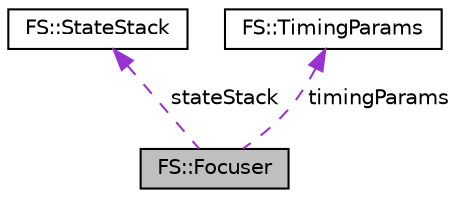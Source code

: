 digraph "FS::Focuser"
{
 // INTERACTIVE_SVG=YES
  edge [fontname="Helvetica",fontsize="10",labelfontname="Helvetica",labelfontsize="10"];
  node [fontname="Helvetica",fontsize="10",shape=record];
  Node1 [label="FS::Focuser",height=0.2,width=0.4,color="black", fillcolor="grey75", style="filled", fontcolor="black"];
  Node2 -> Node1 [dir="back",color="darkorchid3",fontsize="10",style="dashed",label=" stateStack" ,fontname="Helvetica"];
  Node2 [label="FS::StateStack",height=0.2,width=0.4,color="black", fillcolor="white", style="filled",URL="$d9/dfa/class_f_s_1_1_state_stack.html",tooltip="Stack of FS:States. "];
  Node3 -> Node1 [dir="back",color="darkorchid3",fontsize="10",style="dashed",label=" timingParams" ,fontname="Helvetica"];
  Node3 [label="FS::TimingParams",height=0.2,width=0.4,color="black", fillcolor="white", style="filled",URL="$de/dd4/class_f_s_1_1_timing_params.html"];
}
